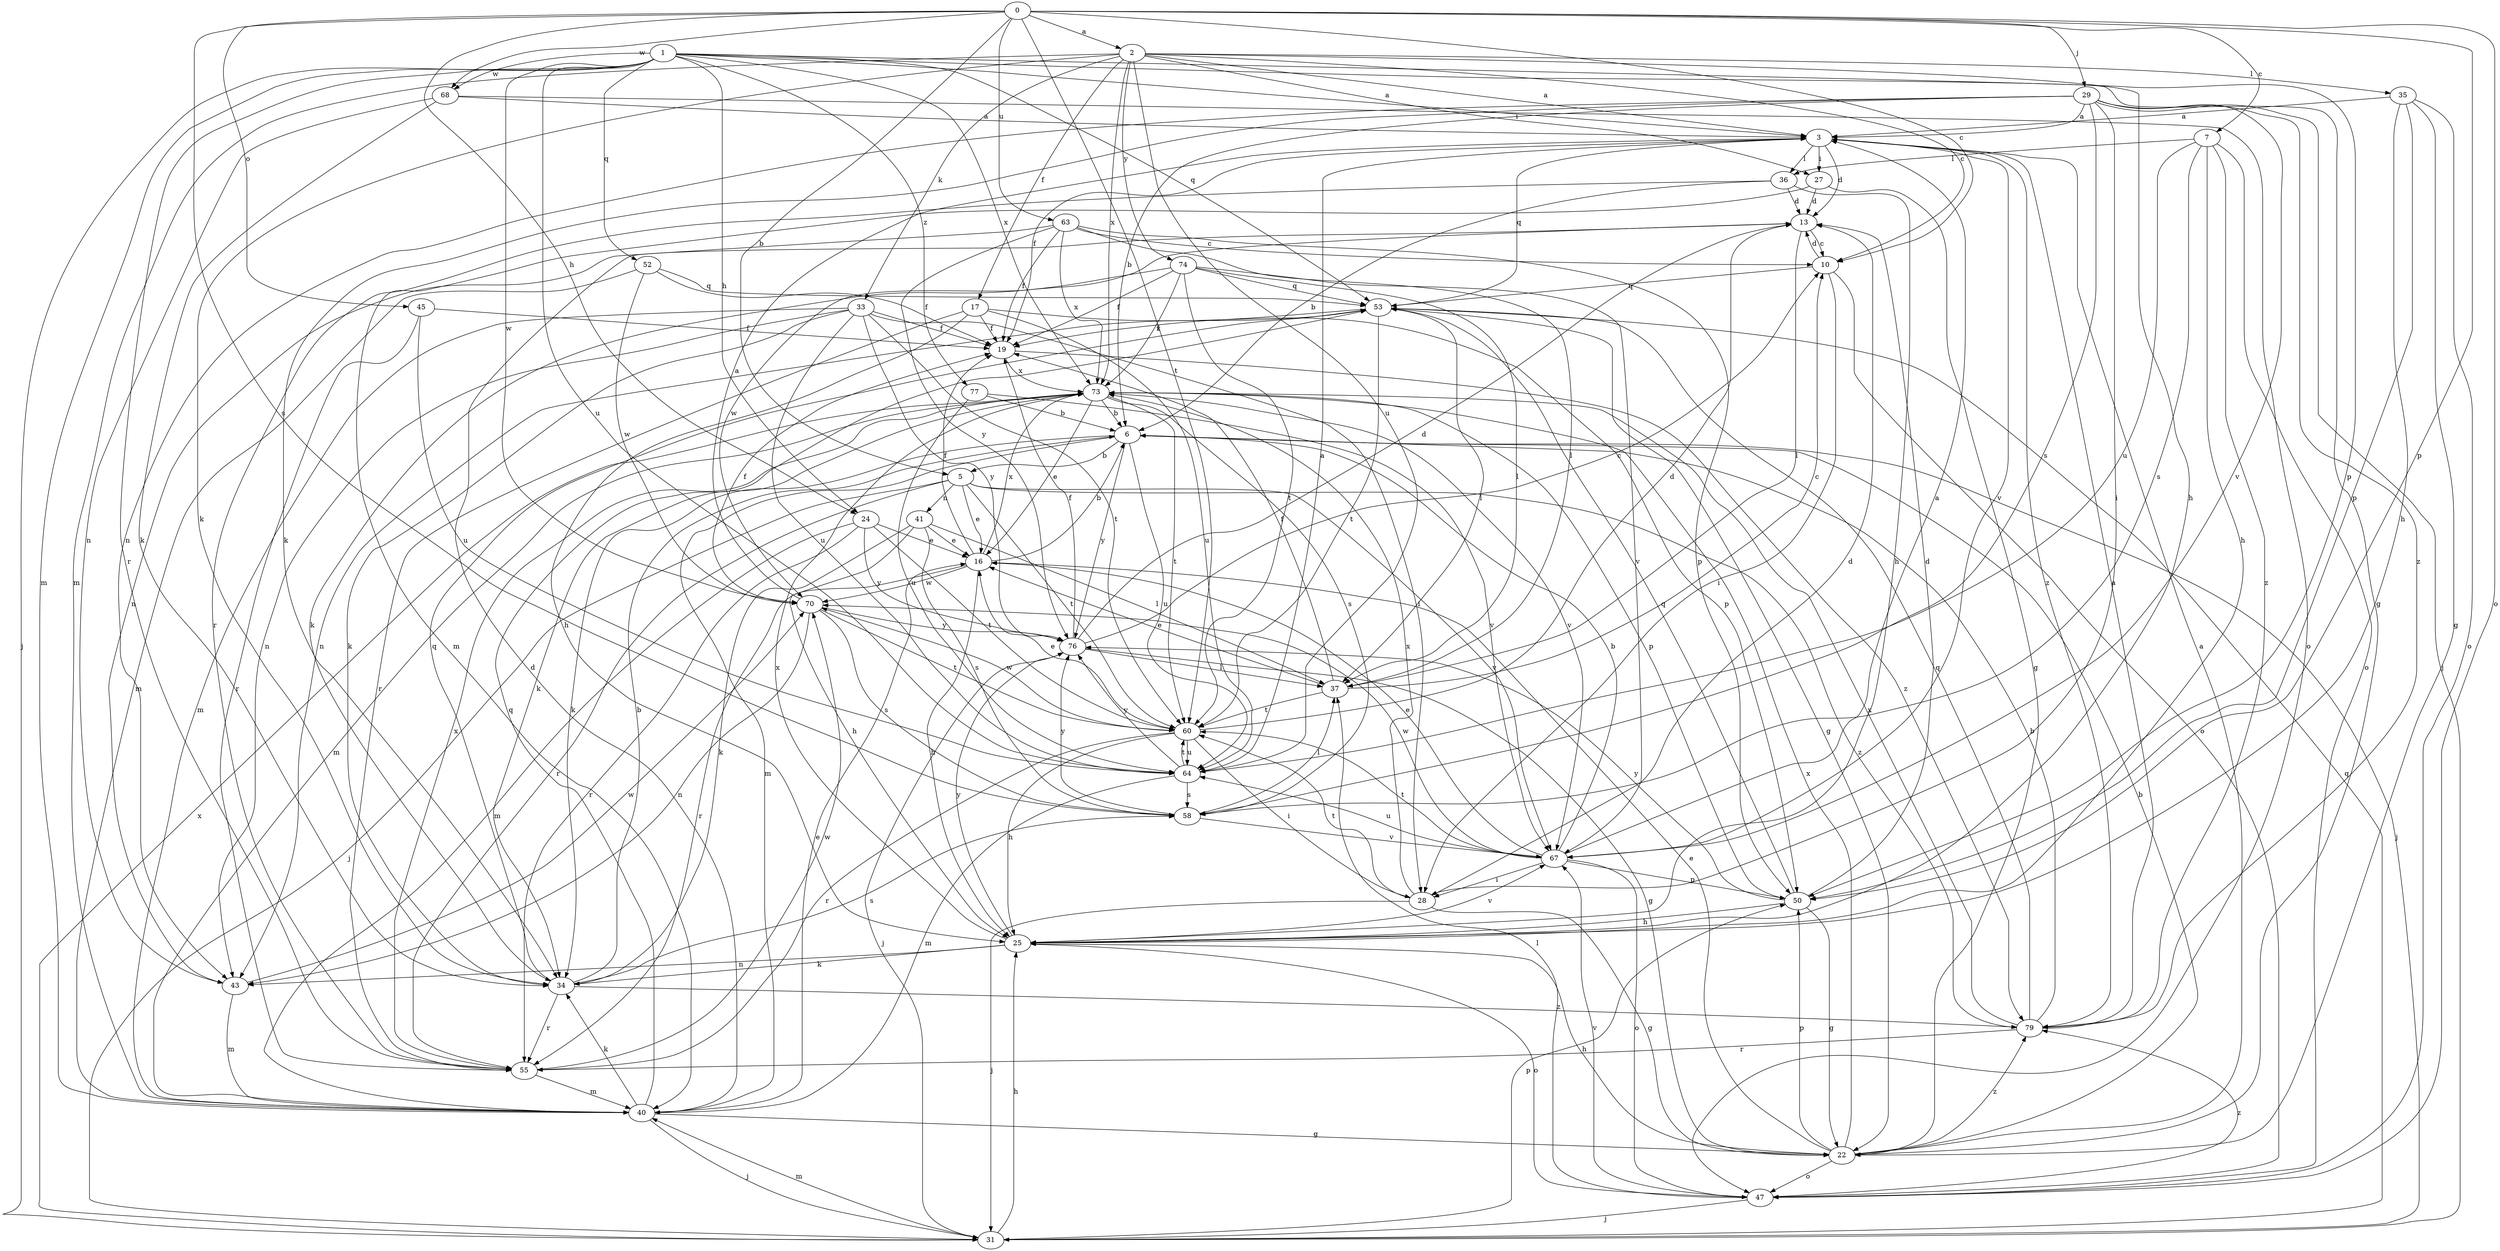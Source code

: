 strict digraph  {
0;
1;
2;
3;
5;
6;
7;
10;
13;
16;
17;
19;
22;
24;
25;
27;
28;
29;
31;
33;
34;
35;
36;
37;
40;
41;
43;
45;
47;
50;
52;
53;
55;
58;
60;
63;
64;
67;
68;
70;
73;
74;
76;
77;
79;
0 -> 2  [label=a];
0 -> 5  [label=b];
0 -> 7  [label=c];
0 -> 10  [label=c];
0 -> 24  [label=h];
0 -> 29  [label=j];
0 -> 45  [label=o];
0 -> 47  [label=o];
0 -> 50  [label=p];
0 -> 58  [label=s];
0 -> 60  [label=t];
0 -> 63  [label=u];
0 -> 68  [label=w];
1 -> 3  [label=a];
1 -> 22  [label=g];
1 -> 24  [label=h];
1 -> 31  [label=j];
1 -> 40  [label=m];
1 -> 50  [label=p];
1 -> 52  [label=q];
1 -> 53  [label=q];
1 -> 55  [label=r];
1 -> 64  [label=u];
1 -> 68  [label=w];
1 -> 70  [label=w];
1 -> 73  [label=x];
1 -> 77  [label=z];
2 -> 3  [label=a];
2 -> 10  [label=c];
2 -> 17  [label=f];
2 -> 25  [label=h];
2 -> 27  [label=i];
2 -> 33  [label=k];
2 -> 34  [label=k];
2 -> 35  [label=l];
2 -> 40  [label=m];
2 -> 64  [label=u];
2 -> 73  [label=x];
2 -> 74  [label=y];
3 -> 13  [label=d];
3 -> 19  [label=f];
3 -> 27  [label=i];
3 -> 36  [label=l];
3 -> 53  [label=q];
3 -> 67  [label=v];
3 -> 79  [label=z];
5 -> 16  [label=e];
5 -> 31  [label=j];
5 -> 41  [label=n];
5 -> 55  [label=r];
5 -> 60  [label=t];
5 -> 67  [label=v];
5 -> 79  [label=z];
6 -> 5  [label=b];
6 -> 31  [label=j];
6 -> 34  [label=k];
6 -> 40  [label=m];
6 -> 64  [label=u];
6 -> 76  [label=y];
7 -> 25  [label=h];
7 -> 36  [label=l];
7 -> 47  [label=o];
7 -> 58  [label=s];
7 -> 64  [label=u];
7 -> 79  [label=z];
10 -> 13  [label=d];
10 -> 28  [label=i];
10 -> 47  [label=o];
10 -> 53  [label=q];
13 -> 10  [label=c];
13 -> 37  [label=l];
13 -> 70  [label=w];
16 -> 6  [label=b];
16 -> 19  [label=f];
16 -> 25  [label=h];
16 -> 55  [label=r];
16 -> 70  [label=w];
16 -> 73  [label=x];
17 -> 19  [label=f];
17 -> 25  [label=h];
17 -> 50  [label=p];
17 -> 55  [label=r];
17 -> 64  [label=u];
19 -> 73  [label=x];
19 -> 79  [label=z];
22 -> 3  [label=a];
22 -> 6  [label=b];
22 -> 16  [label=e];
22 -> 25  [label=h];
22 -> 47  [label=o];
22 -> 50  [label=p];
22 -> 73  [label=x];
22 -> 79  [label=z];
24 -> 16  [label=e];
24 -> 40  [label=m];
24 -> 55  [label=r];
24 -> 60  [label=t];
24 -> 76  [label=y];
25 -> 34  [label=k];
25 -> 43  [label=n];
25 -> 47  [label=o];
25 -> 67  [label=v];
25 -> 73  [label=x];
25 -> 76  [label=y];
27 -> 13  [label=d];
27 -> 22  [label=g];
27 -> 40  [label=m];
28 -> 13  [label=d];
28 -> 22  [label=g];
28 -> 31  [label=j];
28 -> 60  [label=t];
28 -> 73  [label=x];
29 -> 3  [label=a];
29 -> 6  [label=b];
29 -> 28  [label=i];
29 -> 31  [label=j];
29 -> 34  [label=k];
29 -> 43  [label=n];
29 -> 58  [label=s];
29 -> 67  [label=v];
29 -> 79  [label=z];
31 -> 25  [label=h];
31 -> 40  [label=m];
31 -> 50  [label=p];
31 -> 53  [label=q];
31 -> 73  [label=x];
33 -> 19  [label=f];
33 -> 28  [label=i];
33 -> 34  [label=k];
33 -> 40  [label=m];
33 -> 43  [label=n];
33 -> 60  [label=t];
33 -> 64  [label=u];
33 -> 76  [label=y];
34 -> 6  [label=b];
34 -> 53  [label=q];
34 -> 55  [label=r];
34 -> 58  [label=s];
34 -> 79  [label=z];
35 -> 3  [label=a];
35 -> 22  [label=g];
35 -> 25  [label=h];
35 -> 47  [label=o];
35 -> 50  [label=p];
36 -> 6  [label=b];
36 -> 13  [label=d];
36 -> 25  [label=h];
36 -> 55  [label=r];
37 -> 10  [label=c];
37 -> 16  [label=e];
37 -> 19  [label=f];
37 -> 60  [label=t];
40 -> 13  [label=d];
40 -> 16  [label=e];
40 -> 22  [label=g];
40 -> 31  [label=j];
40 -> 34  [label=k];
40 -> 53  [label=q];
41 -> 16  [label=e];
41 -> 25  [label=h];
41 -> 34  [label=k];
41 -> 37  [label=l];
41 -> 58  [label=s];
43 -> 40  [label=m];
43 -> 70  [label=w];
45 -> 19  [label=f];
45 -> 55  [label=r];
45 -> 64  [label=u];
47 -> 31  [label=j];
47 -> 37  [label=l];
47 -> 67  [label=v];
47 -> 79  [label=z];
50 -> 13  [label=d];
50 -> 22  [label=g];
50 -> 25  [label=h];
50 -> 53  [label=q];
50 -> 76  [label=y];
52 -> 19  [label=f];
52 -> 40  [label=m];
52 -> 53  [label=q];
52 -> 70  [label=w];
53 -> 19  [label=f];
53 -> 22  [label=g];
53 -> 37  [label=l];
53 -> 43  [label=n];
53 -> 60  [label=t];
55 -> 40  [label=m];
55 -> 70  [label=w];
55 -> 73  [label=x];
58 -> 37  [label=l];
58 -> 67  [label=v];
58 -> 76  [label=y];
60 -> 13  [label=d];
60 -> 16  [label=e];
60 -> 25  [label=h];
60 -> 28  [label=i];
60 -> 55  [label=r];
60 -> 64  [label=u];
60 -> 70  [label=w];
63 -> 10  [label=c];
63 -> 19  [label=f];
63 -> 37  [label=l];
63 -> 43  [label=n];
63 -> 50  [label=p];
63 -> 73  [label=x];
63 -> 76  [label=y];
64 -> 3  [label=a];
64 -> 40  [label=m];
64 -> 58  [label=s];
64 -> 60  [label=t];
64 -> 76  [label=y];
67 -> 3  [label=a];
67 -> 6  [label=b];
67 -> 16  [label=e];
67 -> 28  [label=i];
67 -> 47  [label=o];
67 -> 50  [label=p];
67 -> 60  [label=t];
67 -> 64  [label=u];
67 -> 70  [label=w];
68 -> 3  [label=a];
68 -> 34  [label=k];
68 -> 43  [label=n];
68 -> 47  [label=o];
70 -> 3  [label=a];
70 -> 19  [label=f];
70 -> 43  [label=n];
70 -> 58  [label=s];
70 -> 60  [label=t];
70 -> 76  [label=y];
73 -> 6  [label=b];
73 -> 16  [label=e];
73 -> 34  [label=k];
73 -> 40  [label=m];
73 -> 50  [label=p];
73 -> 58  [label=s];
73 -> 60  [label=t];
73 -> 67  [label=v];
74 -> 19  [label=f];
74 -> 34  [label=k];
74 -> 37  [label=l];
74 -> 53  [label=q];
74 -> 60  [label=t];
74 -> 67  [label=v];
74 -> 73  [label=x];
76 -> 10  [label=c];
76 -> 13  [label=d];
76 -> 19  [label=f];
76 -> 22  [label=g];
76 -> 31  [label=j];
76 -> 37  [label=l];
77 -> 6  [label=b];
77 -> 64  [label=u];
77 -> 67  [label=v];
79 -> 3  [label=a];
79 -> 6  [label=b];
79 -> 53  [label=q];
79 -> 55  [label=r];
79 -> 73  [label=x];
}
